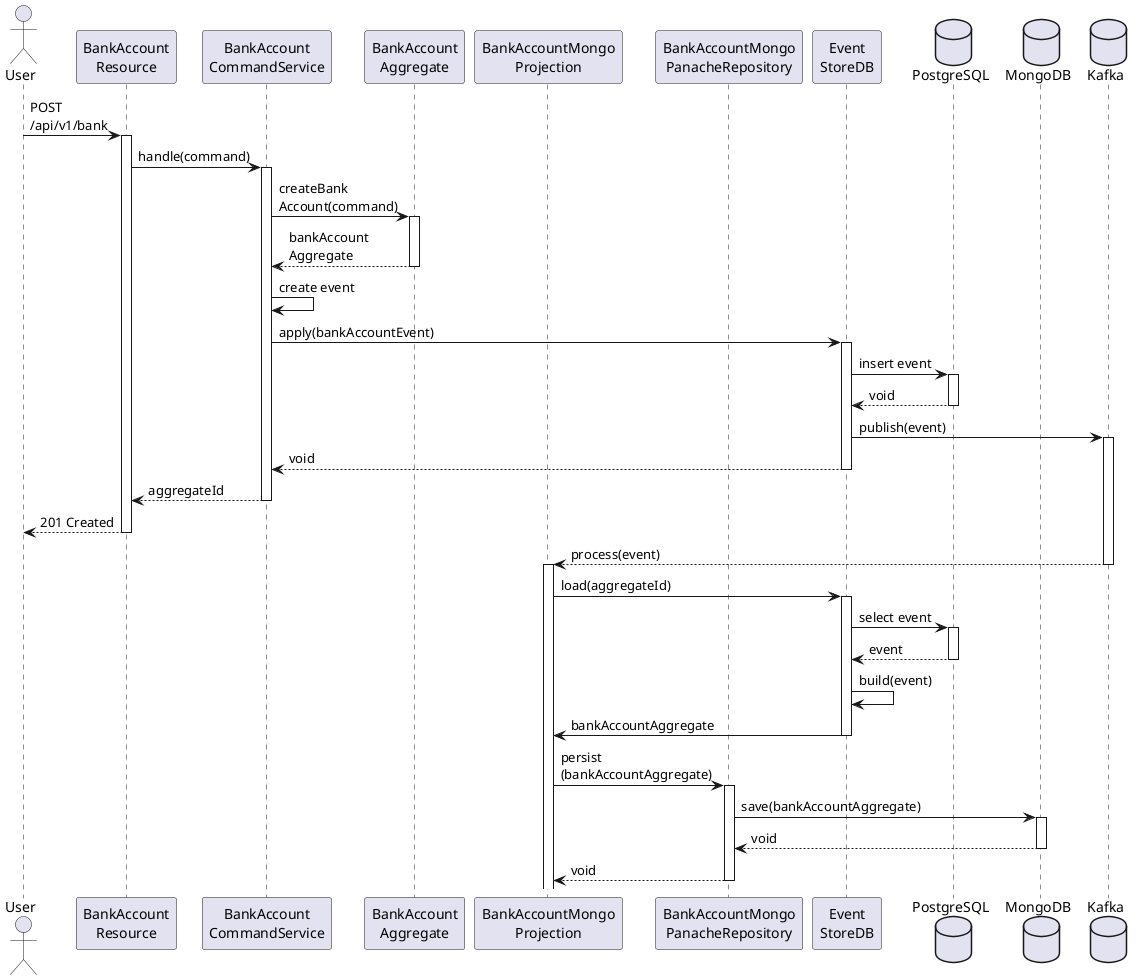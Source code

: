 @startuml
actor "User" as user
participant "BankAccount\nResource" as controller
participant "BankAccount\nCommandService" as service
participant "BankAccount\nAggregate" as aggregate
participant "BankAccountMongo\nProjection" as projection
participant "BankAccountMongo\nPanacheRepository" as repository
participant "Event\nStoreDB" as eventstore

database "PostgreSQL" as postgres
database "MongoDB" as mongodb
database "Kafka" as kafka

user -> controller++ : POST\n/api/v1/bank
controller -> service++ : handle(command)
service -> aggregate++ : createBank\nAccount(command)
' aggregate -> aggregate : apply(event)
service <-- aggregate-- : bankAccount\nAggregate
service -> service : create event
service -> eventstore++ : apply(bankAccountEvent)
eventstore -> postgres++ : insert event
eventstore <-- postgres-- : void
eventstore -> kafka++ : publish(event)
service <-- eventstore-- : void
controller <-- service-- : aggregateId
user <-- controller-- : 201 Created
projection <-- kafka--++ : process(event)
projection -> eventstore++ : load(aggregateId)
eventstore -> postgres++ : select event
eventstore <-- postgres-- : event
eventstore -> eventstore : build(event)
eventstore -> projection-- : bankAccountAggregate
projection -> repository++ : persist\n(bankAccountAggregate)
repository -> mongodb++ : save(bankAccountAggregate)
repository <-- mongodb-- : void
projection <-- repository-- : void
@enduml